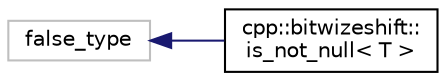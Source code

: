 digraph "Graphical Class Hierarchy"
{
  edge [fontname="Helvetica",fontsize="10",labelfontname="Helvetica",labelfontsize="10"];
  node [fontname="Helvetica",fontsize="10",shape=record];
  rankdir="LR";
  Node3 [label="false_type",height=0.2,width=0.4,color="grey75", fillcolor="white", style="filled"];
  Node3 -> Node0 [dir="back",color="midnightblue",fontsize="10",style="solid",fontname="Helvetica"];
  Node0 [label="cpp::bitwizeshift::\lis_not_null\< T \>",height=0.2,width=0.4,color="black", fillcolor="white", style="filled",URL="$d0/d4c/structcpp_1_1bitwizeshift_1_1is__not__null.html"];
}
